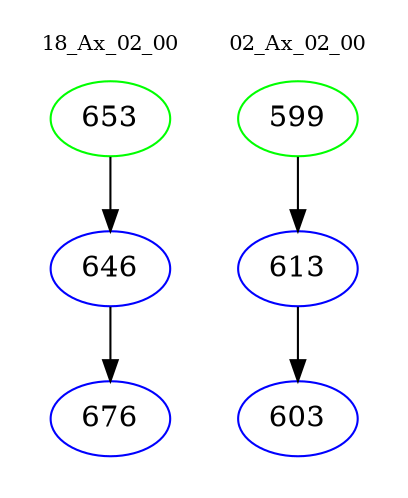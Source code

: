 digraph{
subgraph cluster_0 {
color = white
label = "18_Ax_02_00";
fontsize=10;
T0_653 [label="653", color="green"]
T0_653 -> T0_646 [color="black"]
T0_646 [label="646", color="blue"]
T0_646 -> T0_676 [color="black"]
T0_676 [label="676", color="blue"]
}
subgraph cluster_1 {
color = white
label = "02_Ax_02_00";
fontsize=10;
T1_599 [label="599", color="green"]
T1_599 -> T1_613 [color="black"]
T1_613 [label="613", color="blue"]
T1_613 -> T1_603 [color="black"]
T1_603 [label="603", color="blue"]
}
}
